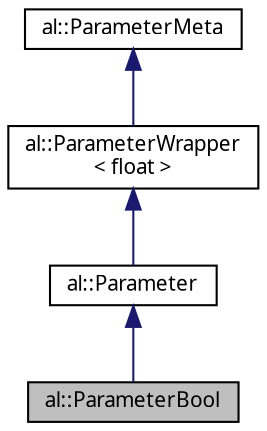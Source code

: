 digraph "al::ParameterBool"
{
 // LATEX_PDF_SIZE
  bgcolor="transparent";
  edge [fontname="FreeSans.ttf",fontsize="10",labelfontname="FreeSans.ttf",labelfontsize="10"];
  node [fontname="FreeSans.ttf",fontsize="10",shape=record];
  Node1 [label="al::ParameterBool",height=0.2,width=0.4,color="black", fillcolor="grey75", style="filled", fontcolor="black",tooltip=" "];
  Node2 -> Node1 [dir="back",color="midnightblue",fontsize="10",style="solid",fontname="FreeSans.ttf"];
  Node2 [label="al::Parameter",height=0.2,width=0.4,color="black",URL="$classal_1_1_parameter.html",tooltip="The Parameter class."];
  Node3 -> Node2 [dir="back",color="midnightblue",fontsize="10",style="solid",fontname="FreeSans.ttf"];
  Node3 [label="al::ParameterWrapper\l\< float \>",height=0.2,width=0.4,color="black",URL="$classal_1_1_parameter_wrapper.html",tooltip=" "];
  Node4 -> Node3 [dir="back",color="midnightblue",fontsize="10",style="solid",fontname="FreeSans.ttf"];
  Node4 [label="al::ParameterMeta",height=0.2,width=0.4,color="black",URL="$classal_1_1_parameter_meta.html",tooltip="The ParameterMeta class defines the base interface for Parameter metadata."];
}
